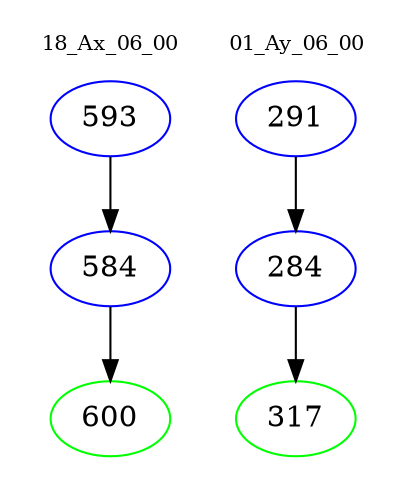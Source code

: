 digraph{
subgraph cluster_0 {
color = white
label = "18_Ax_06_00";
fontsize=10;
T0_593 [label="593", color="blue"]
T0_593 -> T0_584 [color="black"]
T0_584 [label="584", color="blue"]
T0_584 -> T0_600 [color="black"]
T0_600 [label="600", color="green"]
}
subgraph cluster_1 {
color = white
label = "01_Ay_06_00";
fontsize=10;
T1_291 [label="291", color="blue"]
T1_291 -> T1_284 [color="black"]
T1_284 [label="284", color="blue"]
T1_284 -> T1_317 [color="black"]
T1_317 [label="317", color="green"]
}
}
